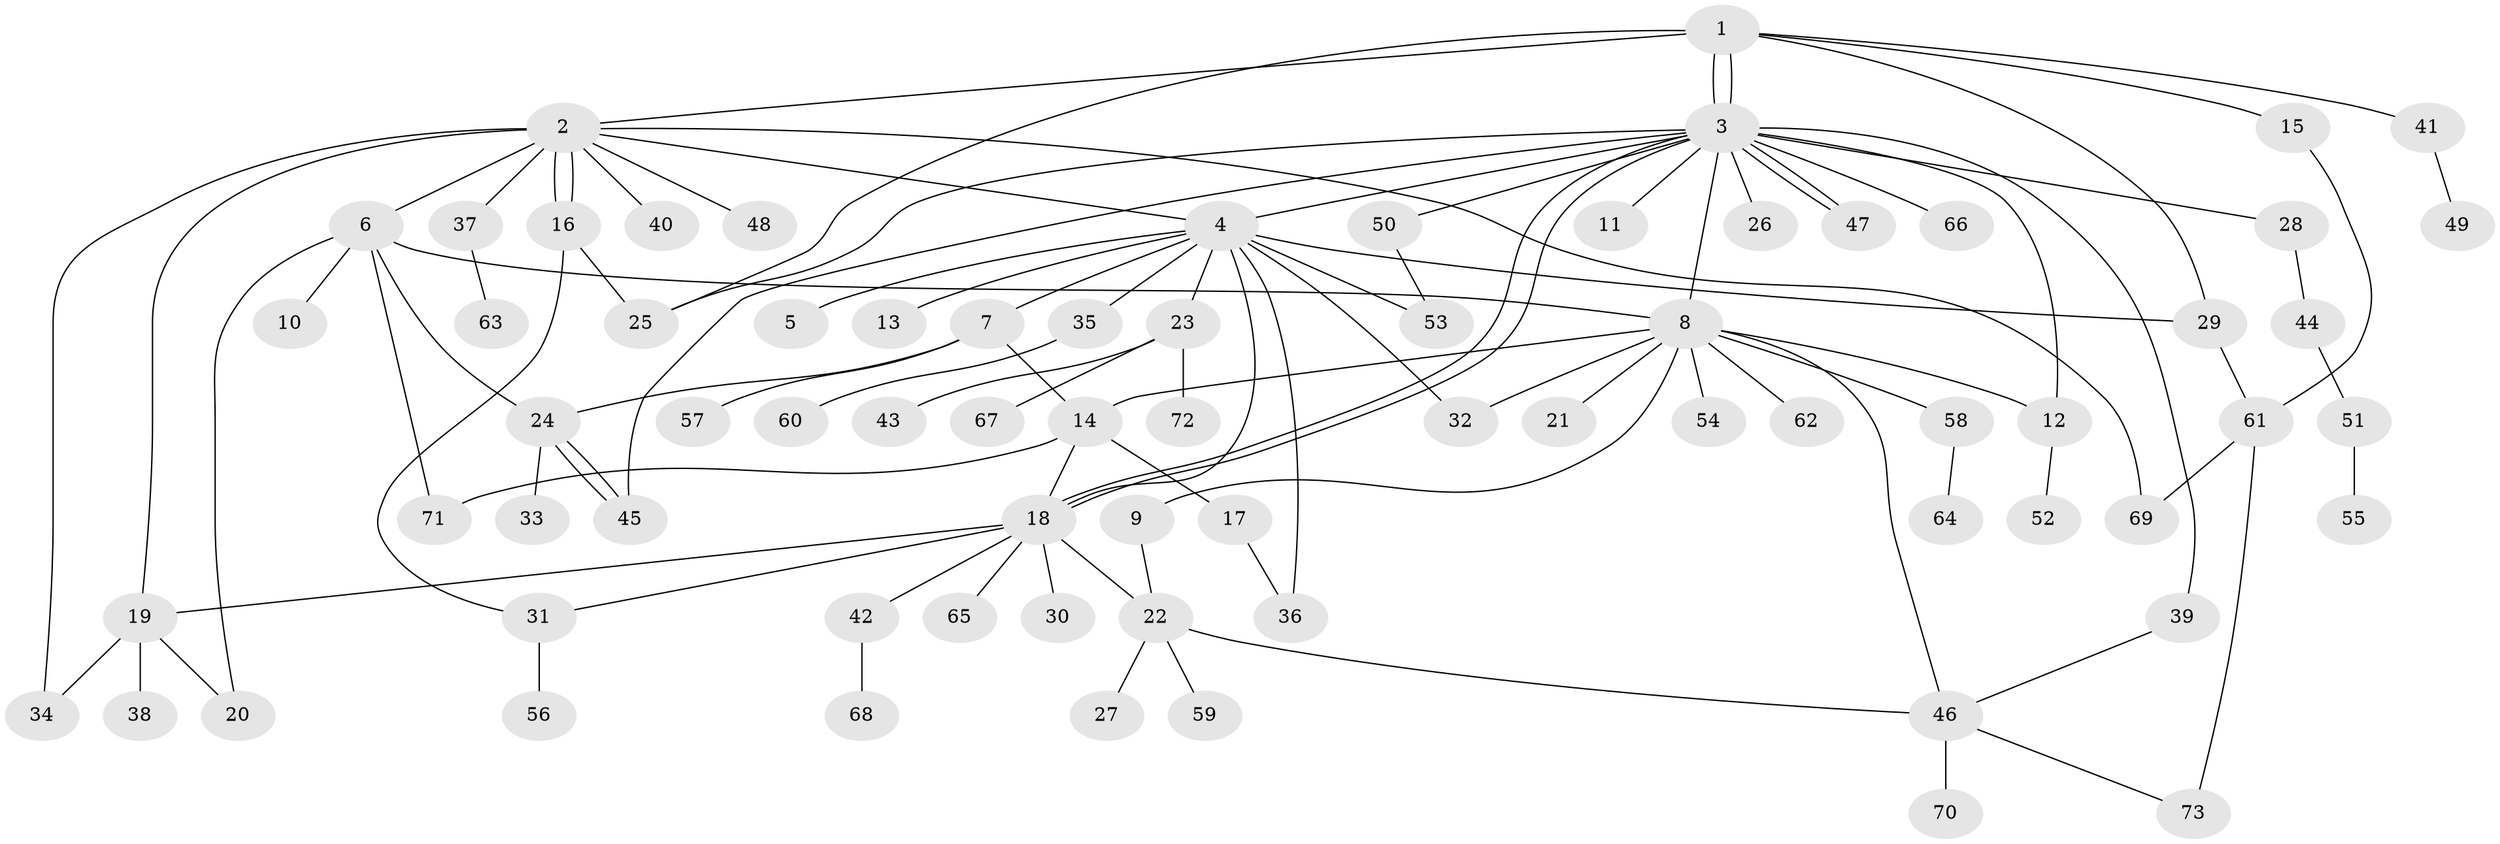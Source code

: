 // Generated by graph-tools (version 1.1) at 2025/14/03/09/25 04:14:26]
// undirected, 73 vertices, 102 edges
graph export_dot {
graph [start="1"]
  node [color=gray90,style=filled];
  1;
  2;
  3;
  4;
  5;
  6;
  7;
  8;
  9;
  10;
  11;
  12;
  13;
  14;
  15;
  16;
  17;
  18;
  19;
  20;
  21;
  22;
  23;
  24;
  25;
  26;
  27;
  28;
  29;
  30;
  31;
  32;
  33;
  34;
  35;
  36;
  37;
  38;
  39;
  40;
  41;
  42;
  43;
  44;
  45;
  46;
  47;
  48;
  49;
  50;
  51;
  52;
  53;
  54;
  55;
  56;
  57;
  58;
  59;
  60;
  61;
  62;
  63;
  64;
  65;
  66;
  67;
  68;
  69;
  70;
  71;
  72;
  73;
  1 -- 2;
  1 -- 3;
  1 -- 3;
  1 -- 15;
  1 -- 25;
  1 -- 29;
  1 -- 41;
  2 -- 4;
  2 -- 6;
  2 -- 16;
  2 -- 16;
  2 -- 19;
  2 -- 34;
  2 -- 37;
  2 -- 40;
  2 -- 48;
  2 -- 69;
  3 -- 4;
  3 -- 8;
  3 -- 11;
  3 -- 12;
  3 -- 18;
  3 -- 18;
  3 -- 25;
  3 -- 26;
  3 -- 28;
  3 -- 39;
  3 -- 45;
  3 -- 47;
  3 -- 47;
  3 -- 50;
  3 -- 66;
  4 -- 5;
  4 -- 7;
  4 -- 13;
  4 -- 18;
  4 -- 23;
  4 -- 29;
  4 -- 32;
  4 -- 35;
  4 -- 36;
  4 -- 53;
  6 -- 8;
  6 -- 10;
  6 -- 20;
  6 -- 24;
  6 -- 71;
  7 -- 14;
  7 -- 24;
  7 -- 57;
  8 -- 9;
  8 -- 12;
  8 -- 14;
  8 -- 21;
  8 -- 32;
  8 -- 46;
  8 -- 54;
  8 -- 58;
  8 -- 62;
  9 -- 22;
  12 -- 52;
  14 -- 17;
  14 -- 18;
  14 -- 71;
  15 -- 61;
  16 -- 25;
  16 -- 31;
  17 -- 36;
  18 -- 19;
  18 -- 22;
  18 -- 30;
  18 -- 31;
  18 -- 42;
  18 -- 65;
  19 -- 20;
  19 -- 34;
  19 -- 38;
  22 -- 27;
  22 -- 46;
  22 -- 59;
  23 -- 43;
  23 -- 67;
  23 -- 72;
  24 -- 33;
  24 -- 45;
  24 -- 45;
  28 -- 44;
  29 -- 61;
  31 -- 56;
  35 -- 60;
  37 -- 63;
  39 -- 46;
  41 -- 49;
  42 -- 68;
  44 -- 51;
  46 -- 70;
  46 -- 73;
  50 -- 53;
  51 -- 55;
  58 -- 64;
  61 -- 69;
  61 -- 73;
}
